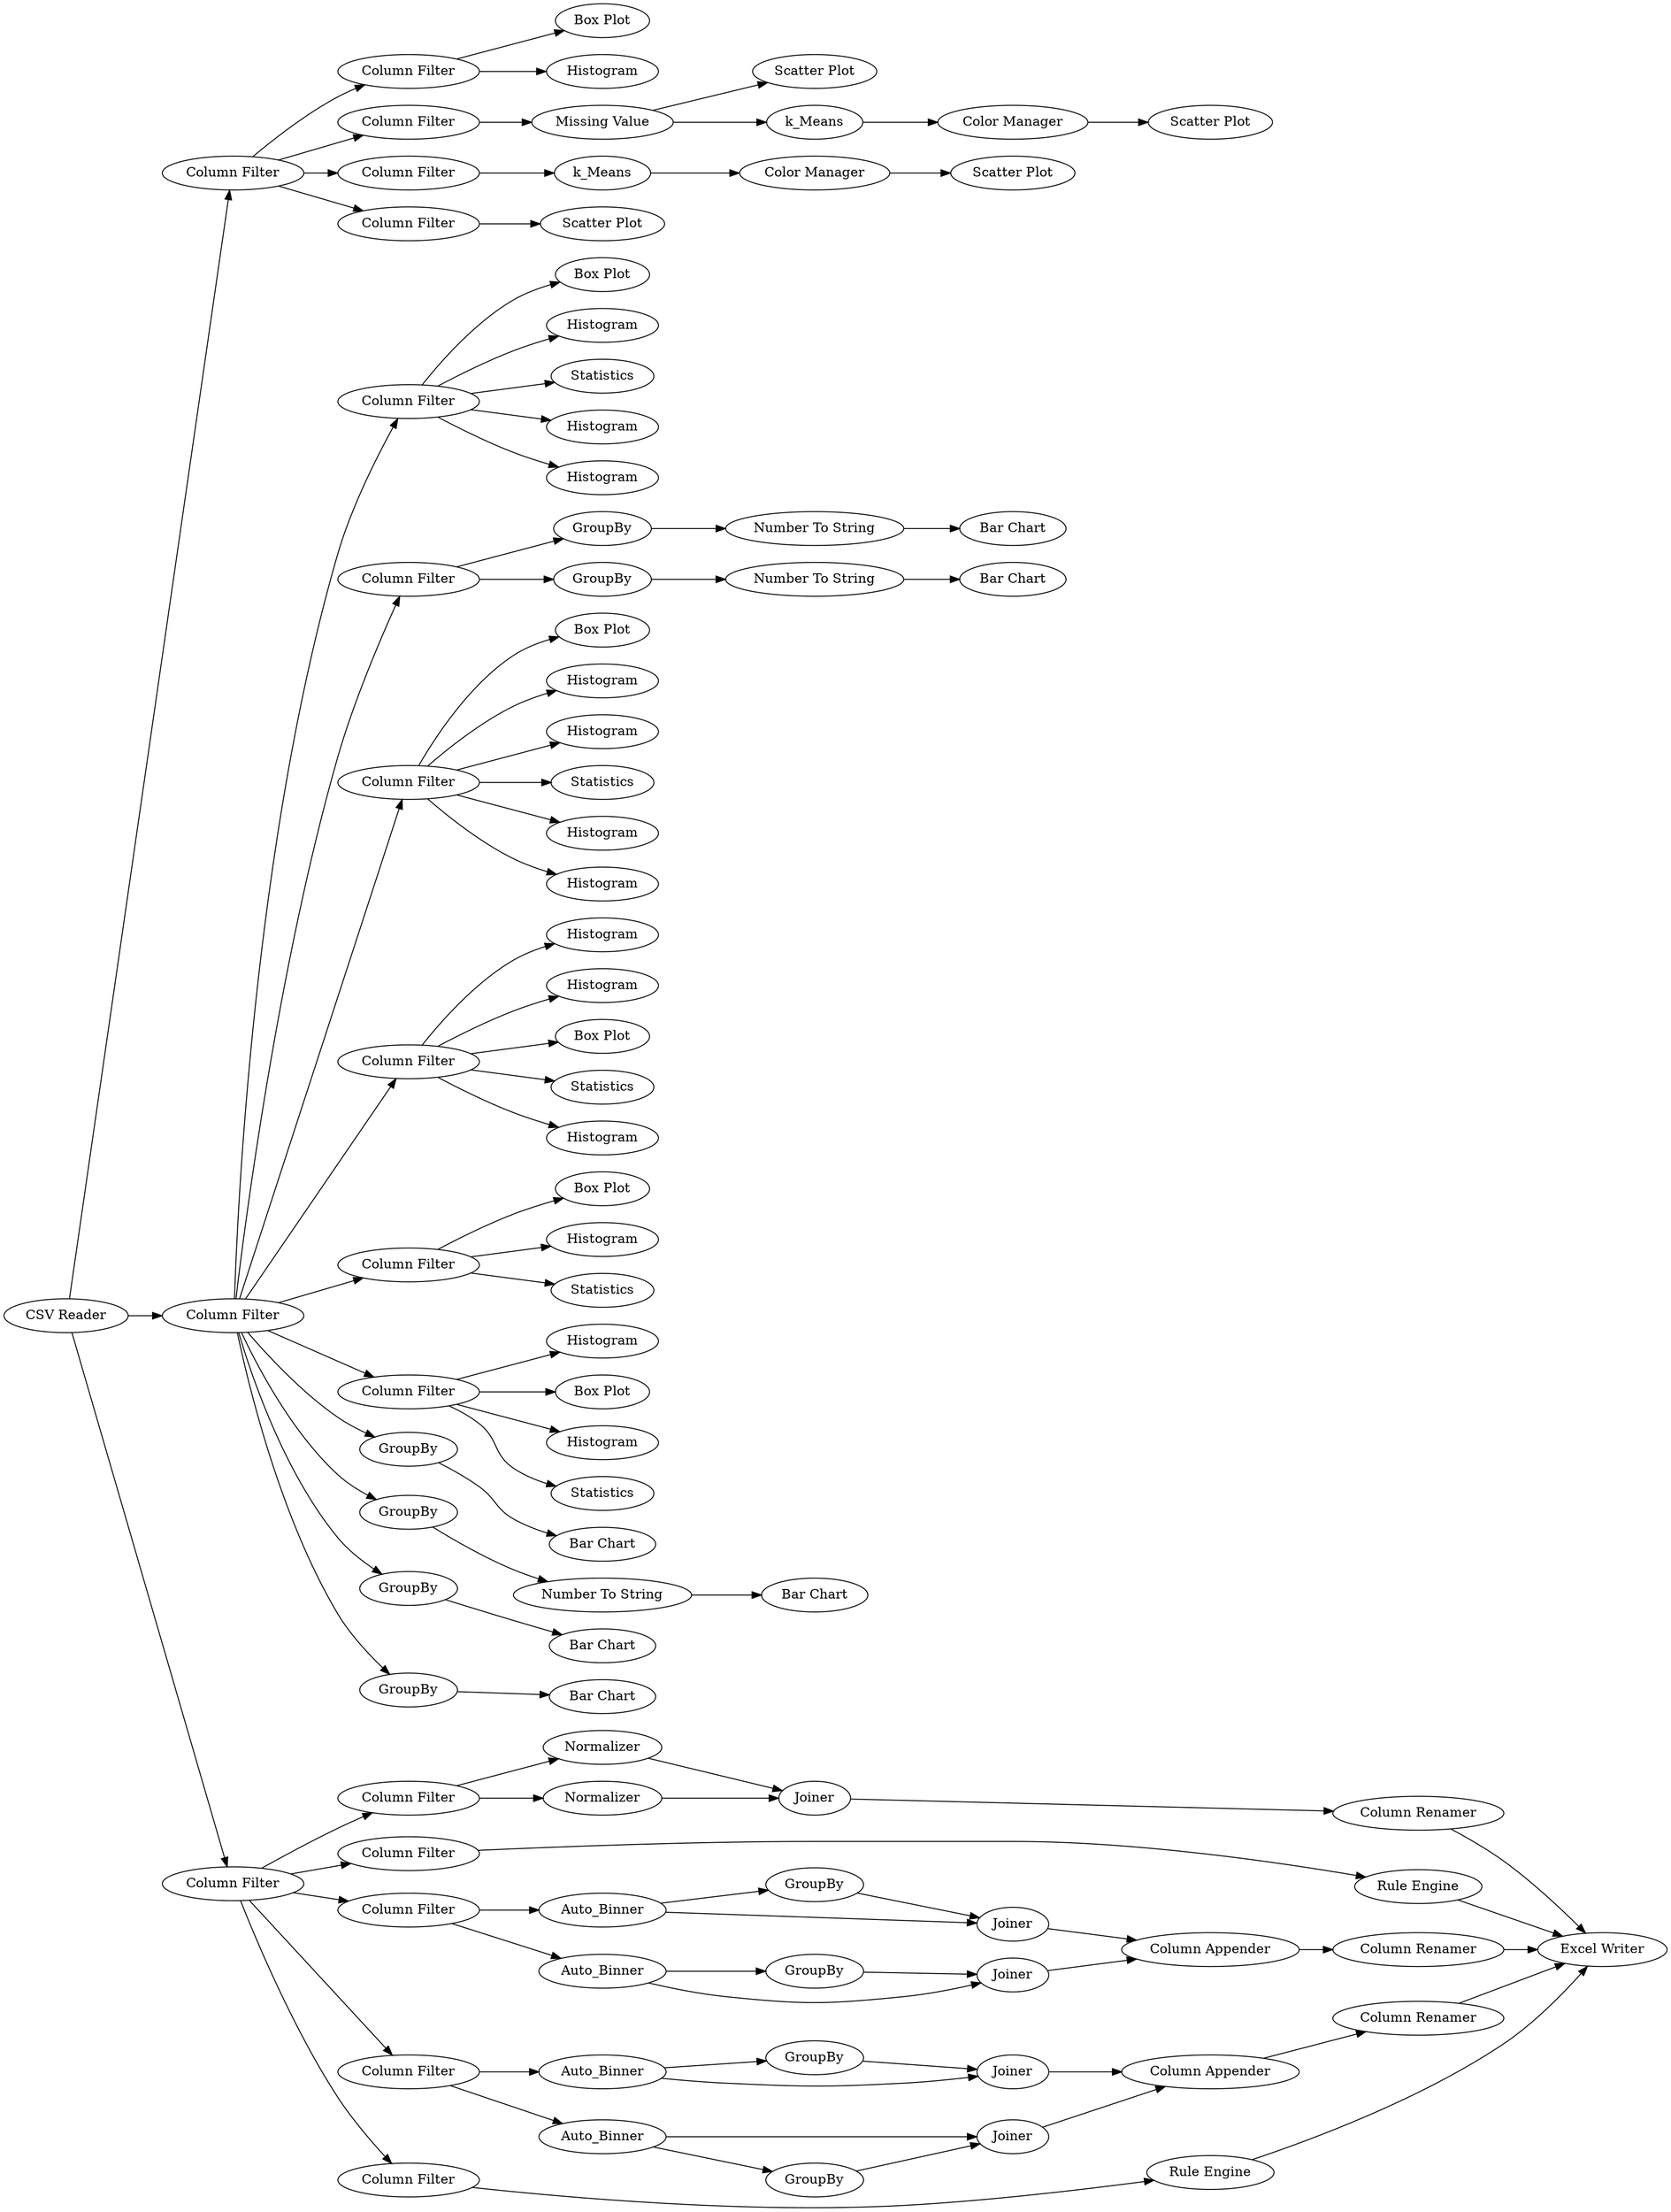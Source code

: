 digraph {
	95 -> 98
	106 -> 107
	113 -> 111
	101 -> 72
	89 -> 92
	4 -> 51
	30 -> 31
	76 -> 75
	51 -> 53
	3 -> 113
	40 -> 43
	19 -> 23
	24 -> 39
	117 -> 118
	106 -> 108
	18 -> 28
	28 -> 27
	100 -> 36
	95 -> 97
	42 -> 41
	78 -> 77
	47 -> 46
	103 -> 102
	83 -> 85
	95 -> 96
	103 -> 105
	27 -> 40
	115 -> 116
	110 -> 120
	22 -> 39
	89 -> 88
	95 -> 93
	113 -> 109
	83 -> 86
	4 -> 89
	4 -> 103
	20 -> 17
	15 -> 19
	26 -> 25
	4 -> 79
	3 -> 100
	45 -> 47
	51 -> 69
	50 -> 48
	51 -> 54
	36 -> 37
	44 -> 41
	109 -> 110
	89 -> 87
	113 -> 112
	83 -> 82
	72 -> 76
	17 -> 25
	112 -> 121
	100 -> 20
	100 -> 34
	21 -> 22
	18 -> 27
	83 -> 84
	4 -> 45
	74 -> 78
	25 -> 40
	37 -> 41
	113 -> 106
	39 -> 42
	4 -> 50
	16 -> 21
	43 -> 41
	120 -> 119
	19 -> 24
	89 -> 90
	32 -> 33
	89 -> 99
	3 -> 4
	20 -> 18
	23 -> 24
	101 -> 74
	114 -> 117
	100 -> 15
	34 -> 35
	115 -> 114
	30 -> 32
	17 -> 26
	51 -> 52
	4 -> 64
	100 -> 30
	31 -> 33
	4 -> 101
	64 -> 63
	51 -> 70
	103 -> 104
	33 -> 44
	15 -> 16
	89 -> 91
	79 -> 80
	111 -> 115
	35 -> 41
	4 -> 95
	4 -> 83
	16 -> 22
	95 -> 94
	103 [label="Column Filter"]
	26 [label=GroupBy]
	3 [label="CSV Reader"]
	75 [label="Bar Chart"]
	16 [label=Auto_Binner]
	115 [label="Missing Value"]
	28 [label=GroupBy]
	23 [label=GroupBy]
	47 [label="Number To String"]
	93 [label=Histogram]
	107 [label="Box Plot"]
	120 [label="Color Manager"]
	118 [label="Scatter Plot"]
	27 [label=Joiner]
	79 [label=GroupBy]
	97 [label=Histogram]
	108 [label=Histogram]
	105 [label=Histogram]
	92 [label="Box Plot"]
	119 [label="Scatter Plot"]
	41 [label="Excel Writer"]
	98 [label="Box Plot"]
	54 [label="Box Plot"]
	22 [label=Joiner]
	53 [label=Histogram]
	43 [label="Column Renamer"]
	96 [label=Statistics]
	102 [label="Box Plot"]
	44 [label="Column Renamer"]
	104 [label=Statistics]
	88 [label=Histogram]
	52 [label=Statistics]
	80 [label="Bar Chart"]
	39 [label="Column Appender"]
	45 [label=GroupBy]
	91 [label=Histogram]
	21 [label=GroupBy]
	18 [label=Auto_Binner]
	121 [label="Scatter Plot"]
	19 [label=Auto_Binner]
	24 [label=Joiner]
	64 [label=GroupBy]
	15 [label="Column Filter"]
	25 [label=Joiner]
	114 [label=k_Means]
	90 [label=Statistics]
	72 [label=GroupBy]
	4 [label="Column Filter"]
	77 [label="Bar Chart"]
	117 [label="Color Manager"]
	83 [label="Column Filter"]
	94 [label=Histogram]
	99 [label=Histogram]
	35 [label="Rule Engine"]
	82 [label=Histogram]
	69 [label=Histogram]
	46 [label="Bar Chart"]
	116 [label="Scatter Plot"]
	40 [label="Column Appender"]
	30 [label="Column Filter"]
	89 [label="Column Filter"]
	74 [label=GroupBy]
	17 [label=Auto_Binner]
	78 [label="Number To String"]
	84 [label=Statistics]
	31 [label=Normalizer]
	51 [label="Column Filter"]
	109 [label="Column Filter"]
	110 [label=k_Means]
	85 [label=Histogram]
	86 [label="Box Plot"]
	48 [label="Bar Chart"]
	50 [label=GroupBy]
	42 [label="Column Renamer"]
	112 [label="Column Filter"]
	87 [label=Histogram]
	101 [label="Column Filter"]
	63 [label="Bar Chart"]
	76 [label="Number To String"]
	100 [label="Column Filter"]
	106 [label="Column Filter"]
	113 [label="Column Filter"]
	20 [label="Column Filter"]
	34 [label="Column Filter"]
	70 [label=Histogram]
	36 [label="Column Filter"]
	95 [label="Column Filter"]
	111 [label="Column Filter"]
	33 [label=Joiner]
	32 [label=Normalizer]
	37 [label="Rule Engine"]
	rankdir=LR
}
